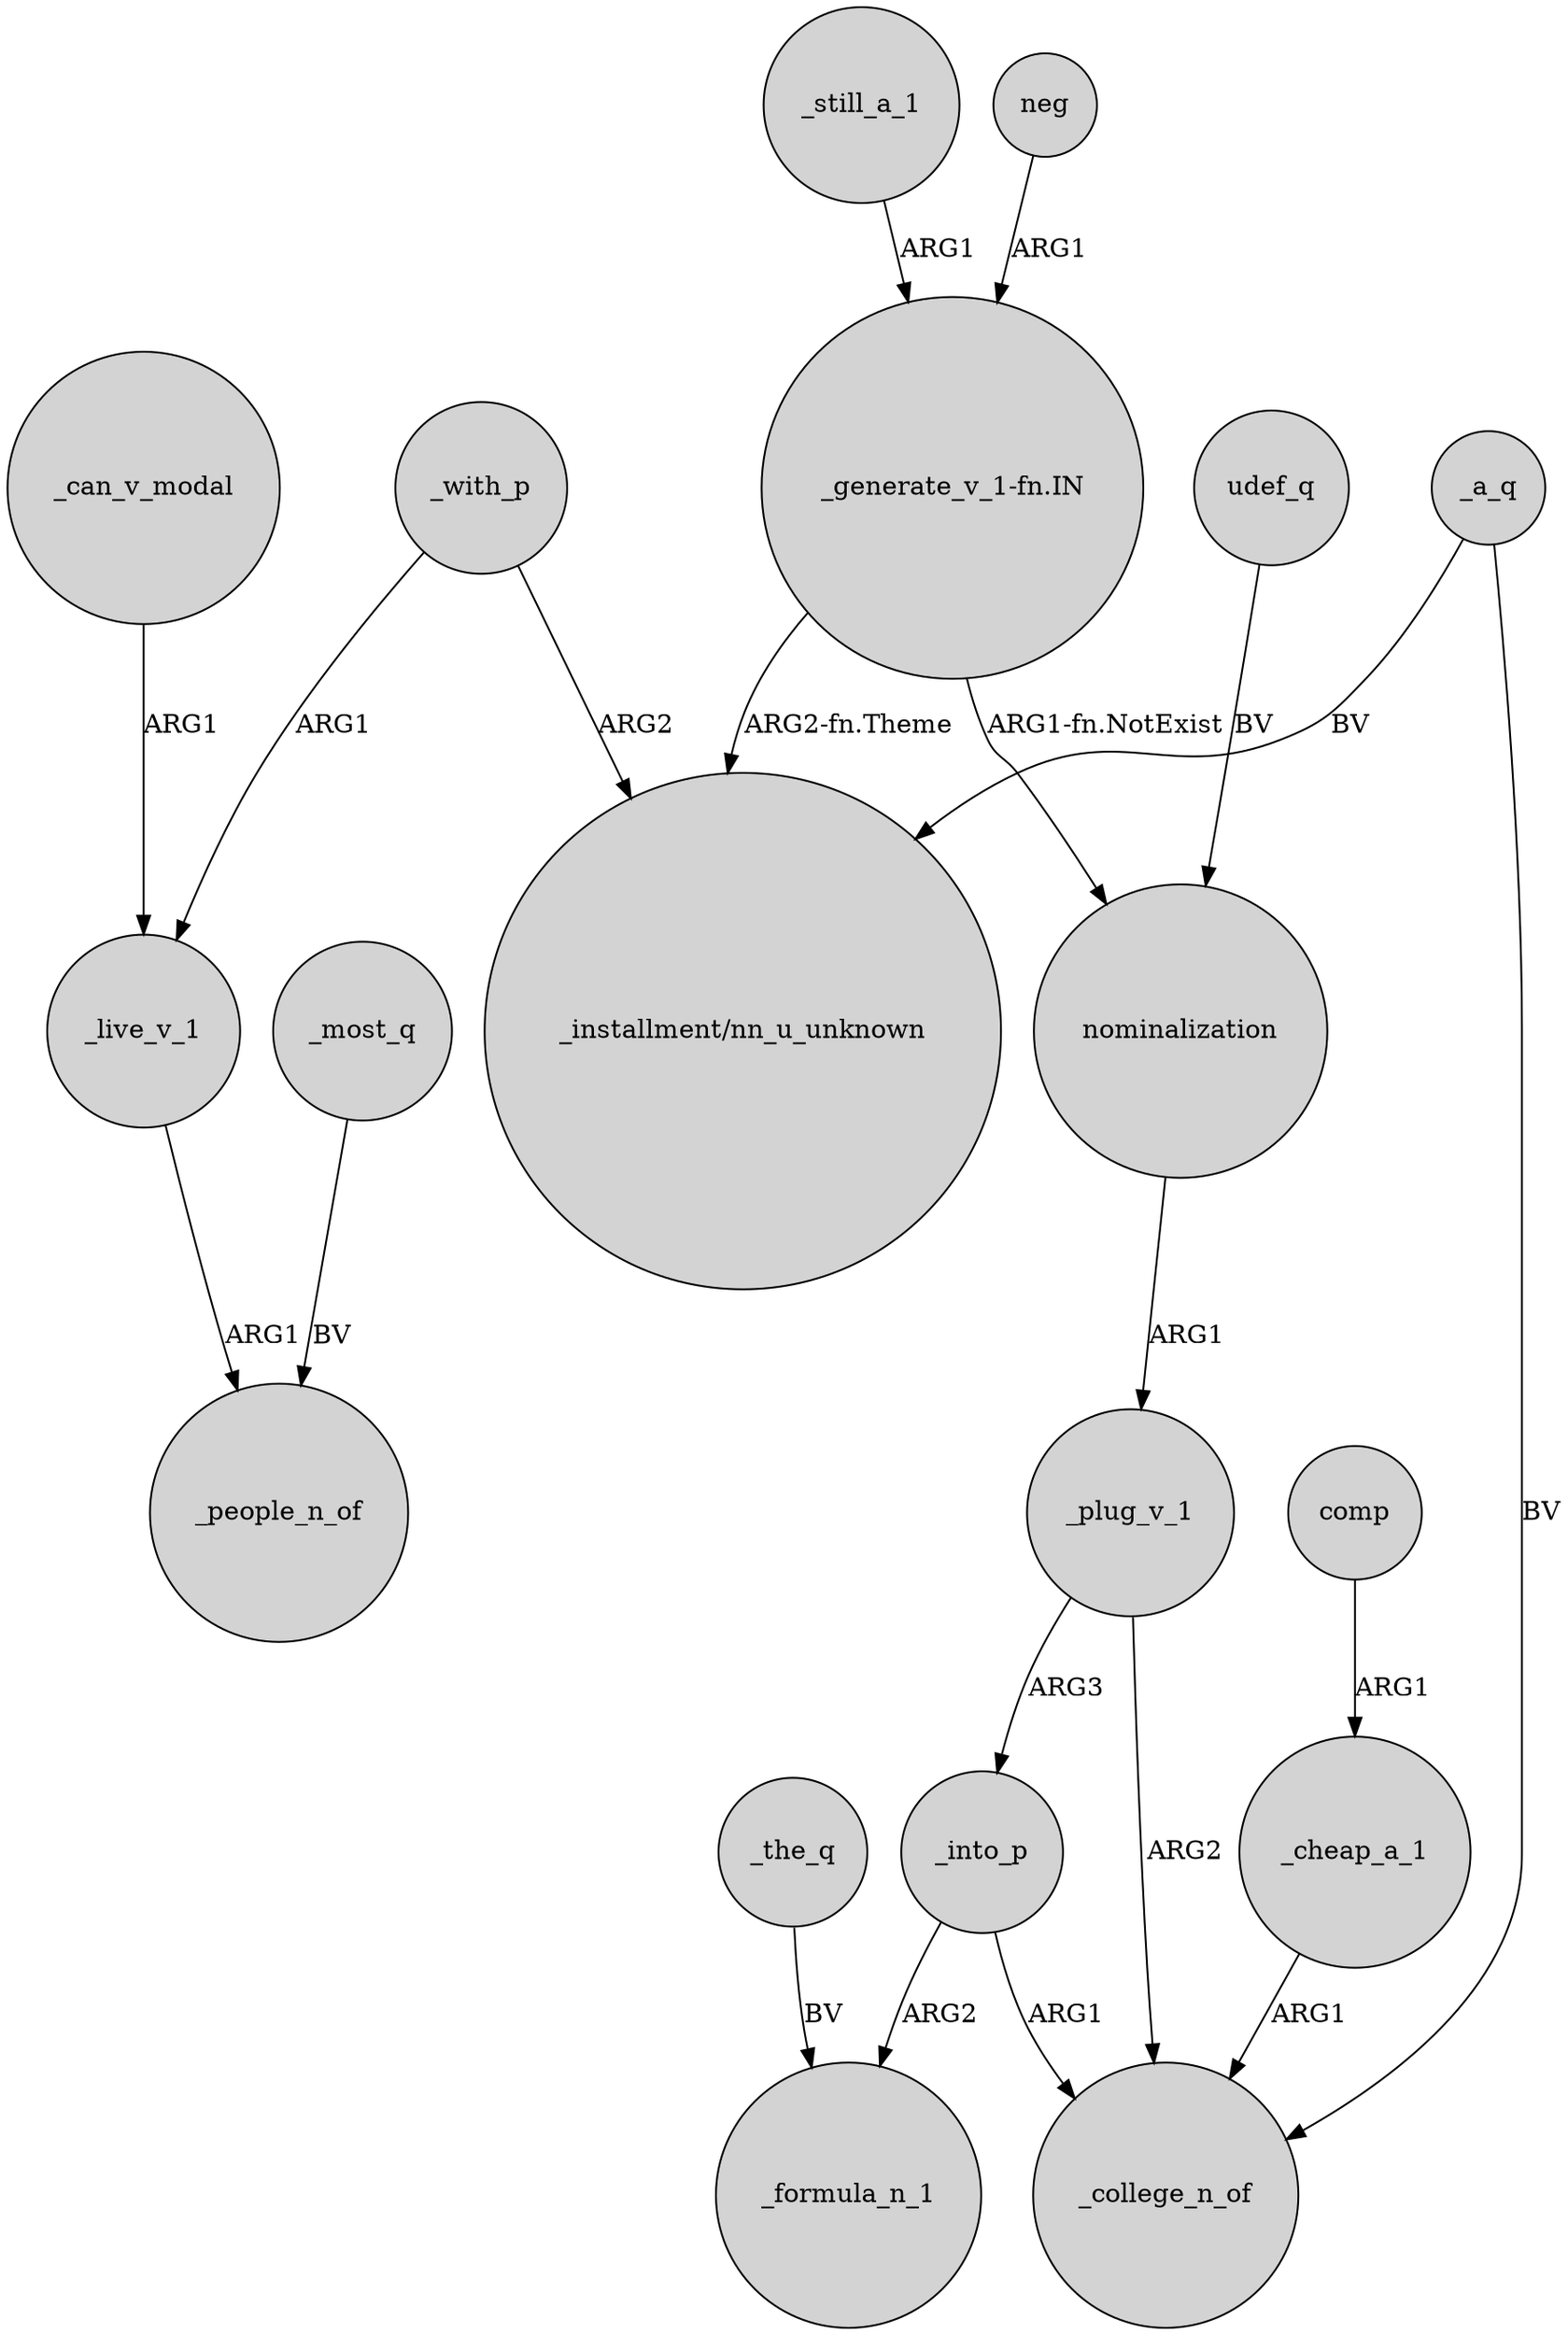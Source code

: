 digraph {
	node [shape=circle style=filled]
	_can_v_modal -> _live_v_1 [label=ARG1]
	_still_a_1 -> "_generate_v_1-fn.IN" [label=ARG1]
	_plug_v_1 -> _into_p [label=ARG3]
	_the_q -> _formula_n_1 [label=BV]
	"_generate_v_1-fn.IN" -> nominalization [label="ARG1-fn.NotExist"]
	nominalization -> _plug_v_1 [label=ARG1]
	comp -> _cheap_a_1 [label=ARG1]
	_live_v_1 -> _people_n_of [label=ARG1]
	_plug_v_1 -> _college_n_of [label=ARG2]
	_into_p -> _college_n_of [label=ARG1]
	_most_q -> _people_n_of [label=BV]
	_with_p -> _live_v_1 [label=ARG1]
	_a_q -> "_installment/nn_u_unknown" [label=BV]
	udef_q -> nominalization [label=BV]
	_cheap_a_1 -> _college_n_of [label=ARG1]
	neg -> "_generate_v_1-fn.IN" [label=ARG1]
	_with_p -> "_installment/nn_u_unknown" [label=ARG2]
	_into_p -> _formula_n_1 [label=ARG2]
	"_generate_v_1-fn.IN" -> "_installment/nn_u_unknown" [label="ARG2-fn.Theme"]
	_a_q -> _college_n_of [label=BV]
}
